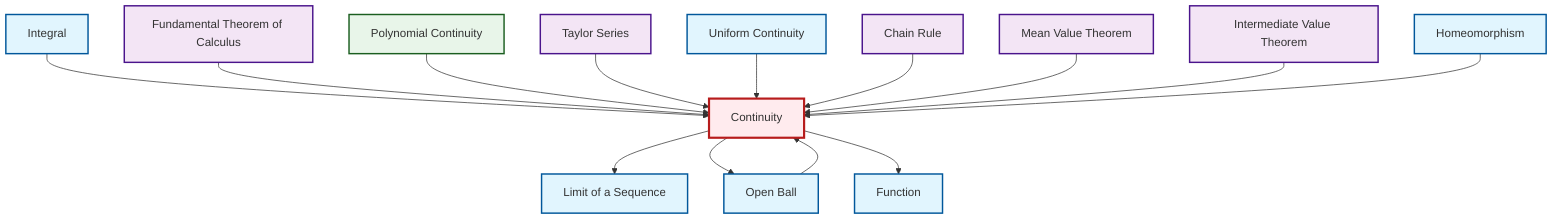 graph TD
    classDef definition fill:#e1f5fe,stroke:#01579b,stroke-width:2px
    classDef theorem fill:#f3e5f5,stroke:#4a148c,stroke-width:2px
    classDef axiom fill:#fff3e0,stroke:#e65100,stroke-width:2px
    classDef example fill:#e8f5e9,stroke:#1b5e20,stroke-width:2px
    classDef current fill:#ffebee,stroke:#b71c1c,stroke-width:3px
    def-continuity["Continuity"]:::definition
    thm-fundamental-calculus["Fundamental Theorem of Calculus"]:::theorem
    thm-chain-rule["Chain Rule"]:::theorem
    def-homeomorphism["Homeomorphism"]:::definition
    ex-polynomial-continuity["Polynomial Continuity"]:::example
    def-integral["Integral"]:::definition
    thm-intermediate-value["Intermediate Value Theorem"]:::theorem
    def-uniform-continuity["Uniform Continuity"]:::definition
    def-limit["Limit of a Sequence"]:::definition
    def-open-ball["Open Ball"]:::definition
    def-function["Function"]:::definition
    thm-taylor-series["Taylor Series"]:::theorem
    thm-mean-value["Mean Value Theorem"]:::theorem
    def-integral --> def-continuity
    thm-fundamental-calculus --> def-continuity
    ex-polynomial-continuity --> def-continuity
    thm-taylor-series --> def-continuity
    def-continuity --> def-limit
    def-continuity --> def-open-ball
    def-uniform-continuity --> def-continuity
    thm-chain-rule --> def-continuity
    def-open-ball --> def-continuity
    thm-mean-value --> def-continuity
    def-continuity --> def-function
    thm-intermediate-value --> def-continuity
    def-homeomorphism --> def-continuity
    class def-continuity current
